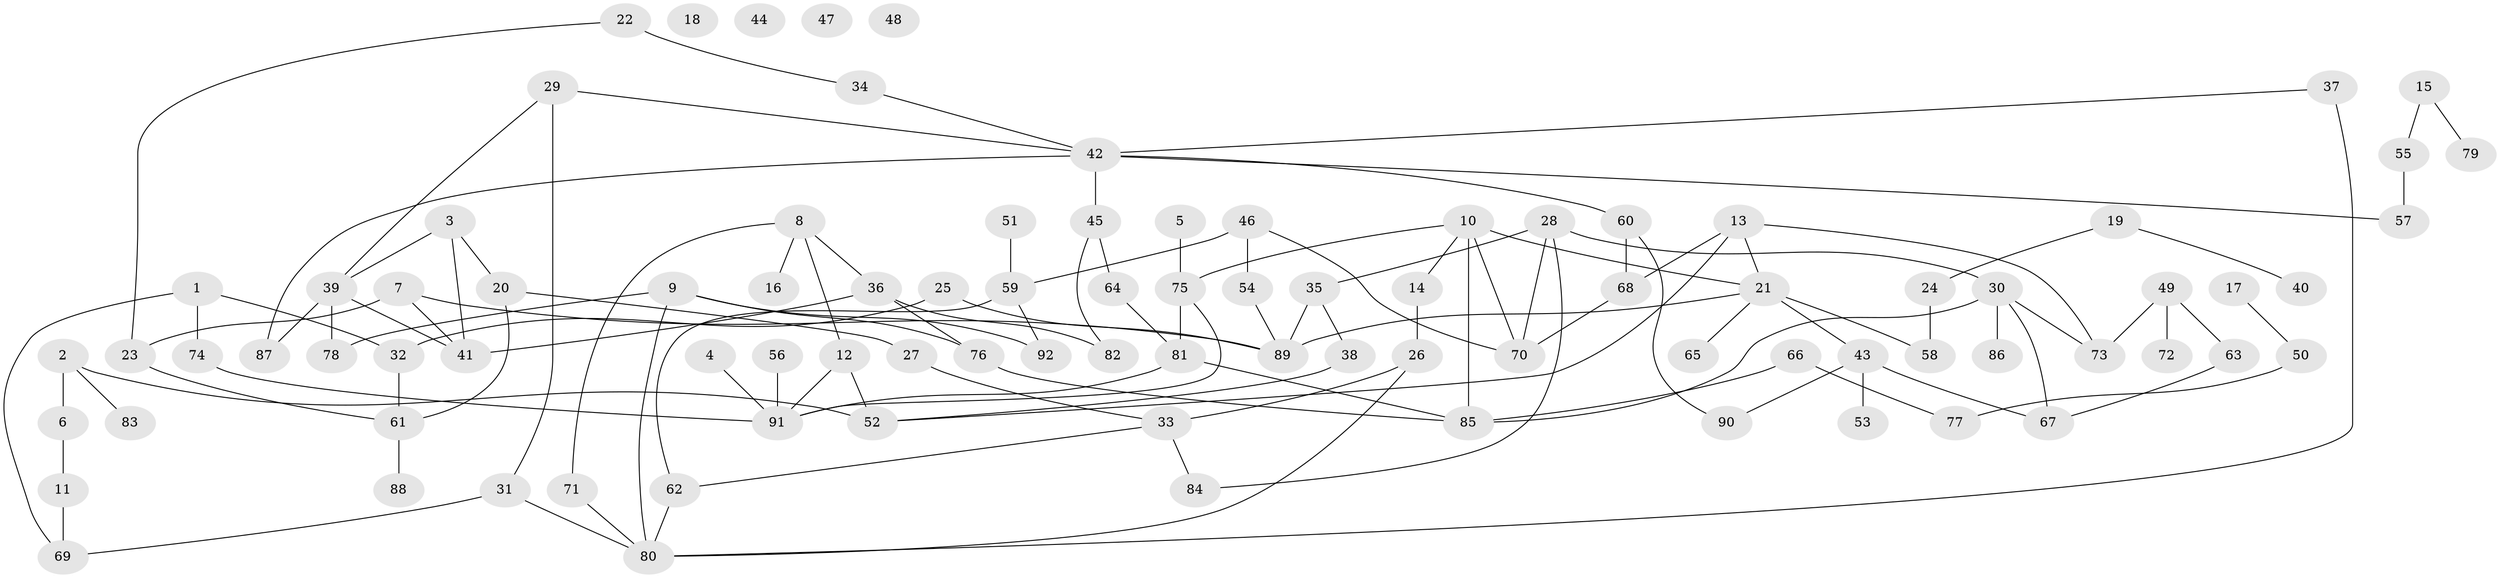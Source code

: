 // Generated by graph-tools (version 1.1) at 2025/49/03/09/25 03:49:13]
// undirected, 92 vertices, 122 edges
graph export_dot {
graph [start="1"]
  node [color=gray90,style=filled];
  1;
  2;
  3;
  4;
  5;
  6;
  7;
  8;
  9;
  10;
  11;
  12;
  13;
  14;
  15;
  16;
  17;
  18;
  19;
  20;
  21;
  22;
  23;
  24;
  25;
  26;
  27;
  28;
  29;
  30;
  31;
  32;
  33;
  34;
  35;
  36;
  37;
  38;
  39;
  40;
  41;
  42;
  43;
  44;
  45;
  46;
  47;
  48;
  49;
  50;
  51;
  52;
  53;
  54;
  55;
  56;
  57;
  58;
  59;
  60;
  61;
  62;
  63;
  64;
  65;
  66;
  67;
  68;
  69;
  70;
  71;
  72;
  73;
  74;
  75;
  76;
  77;
  78;
  79;
  80;
  81;
  82;
  83;
  84;
  85;
  86;
  87;
  88;
  89;
  90;
  91;
  92;
  1 -- 32;
  1 -- 69;
  1 -- 74;
  2 -- 6;
  2 -- 52;
  2 -- 83;
  3 -- 20;
  3 -- 39;
  3 -- 41;
  4 -- 91;
  5 -- 75;
  6 -- 11;
  7 -- 23;
  7 -- 41;
  7 -- 89;
  8 -- 12;
  8 -- 16;
  8 -- 36;
  8 -- 71;
  9 -- 76;
  9 -- 78;
  9 -- 80;
  9 -- 92;
  10 -- 14;
  10 -- 21;
  10 -- 70;
  10 -- 75;
  10 -- 85;
  11 -- 69;
  12 -- 52;
  12 -- 91;
  13 -- 21;
  13 -- 52;
  13 -- 68;
  13 -- 73;
  14 -- 26;
  15 -- 55;
  15 -- 79;
  17 -- 50;
  19 -- 24;
  19 -- 40;
  20 -- 27;
  20 -- 61;
  21 -- 43;
  21 -- 58;
  21 -- 65;
  21 -- 89;
  22 -- 23;
  22 -- 34;
  23 -- 61;
  24 -- 58;
  25 -- 32;
  25 -- 89;
  26 -- 33;
  26 -- 80;
  27 -- 33;
  28 -- 30;
  28 -- 35;
  28 -- 70;
  28 -- 84;
  29 -- 31;
  29 -- 39;
  29 -- 42;
  30 -- 67;
  30 -- 73;
  30 -- 85;
  30 -- 86;
  31 -- 69;
  31 -- 80;
  32 -- 61;
  33 -- 62;
  33 -- 84;
  34 -- 42;
  35 -- 38;
  35 -- 89;
  36 -- 41;
  36 -- 76;
  36 -- 82;
  37 -- 42;
  37 -- 80;
  38 -- 52;
  39 -- 41;
  39 -- 78;
  39 -- 87;
  42 -- 45;
  42 -- 57;
  42 -- 60;
  42 -- 87;
  43 -- 53;
  43 -- 67;
  43 -- 90;
  45 -- 64;
  45 -- 82;
  46 -- 54;
  46 -- 59;
  46 -- 70;
  49 -- 63;
  49 -- 72;
  49 -- 73;
  50 -- 77;
  51 -- 59;
  54 -- 89;
  55 -- 57;
  56 -- 91;
  59 -- 62;
  59 -- 92;
  60 -- 68;
  60 -- 90;
  61 -- 88;
  62 -- 80;
  63 -- 67;
  64 -- 81;
  66 -- 77;
  66 -- 85;
  68 -- 70;
  71 -- 80;
  74 -- 91;
  75 -- 81;
  75 -- 91;
  76 -- 85;
  81 -- 85;
  81 -- 91;
}
